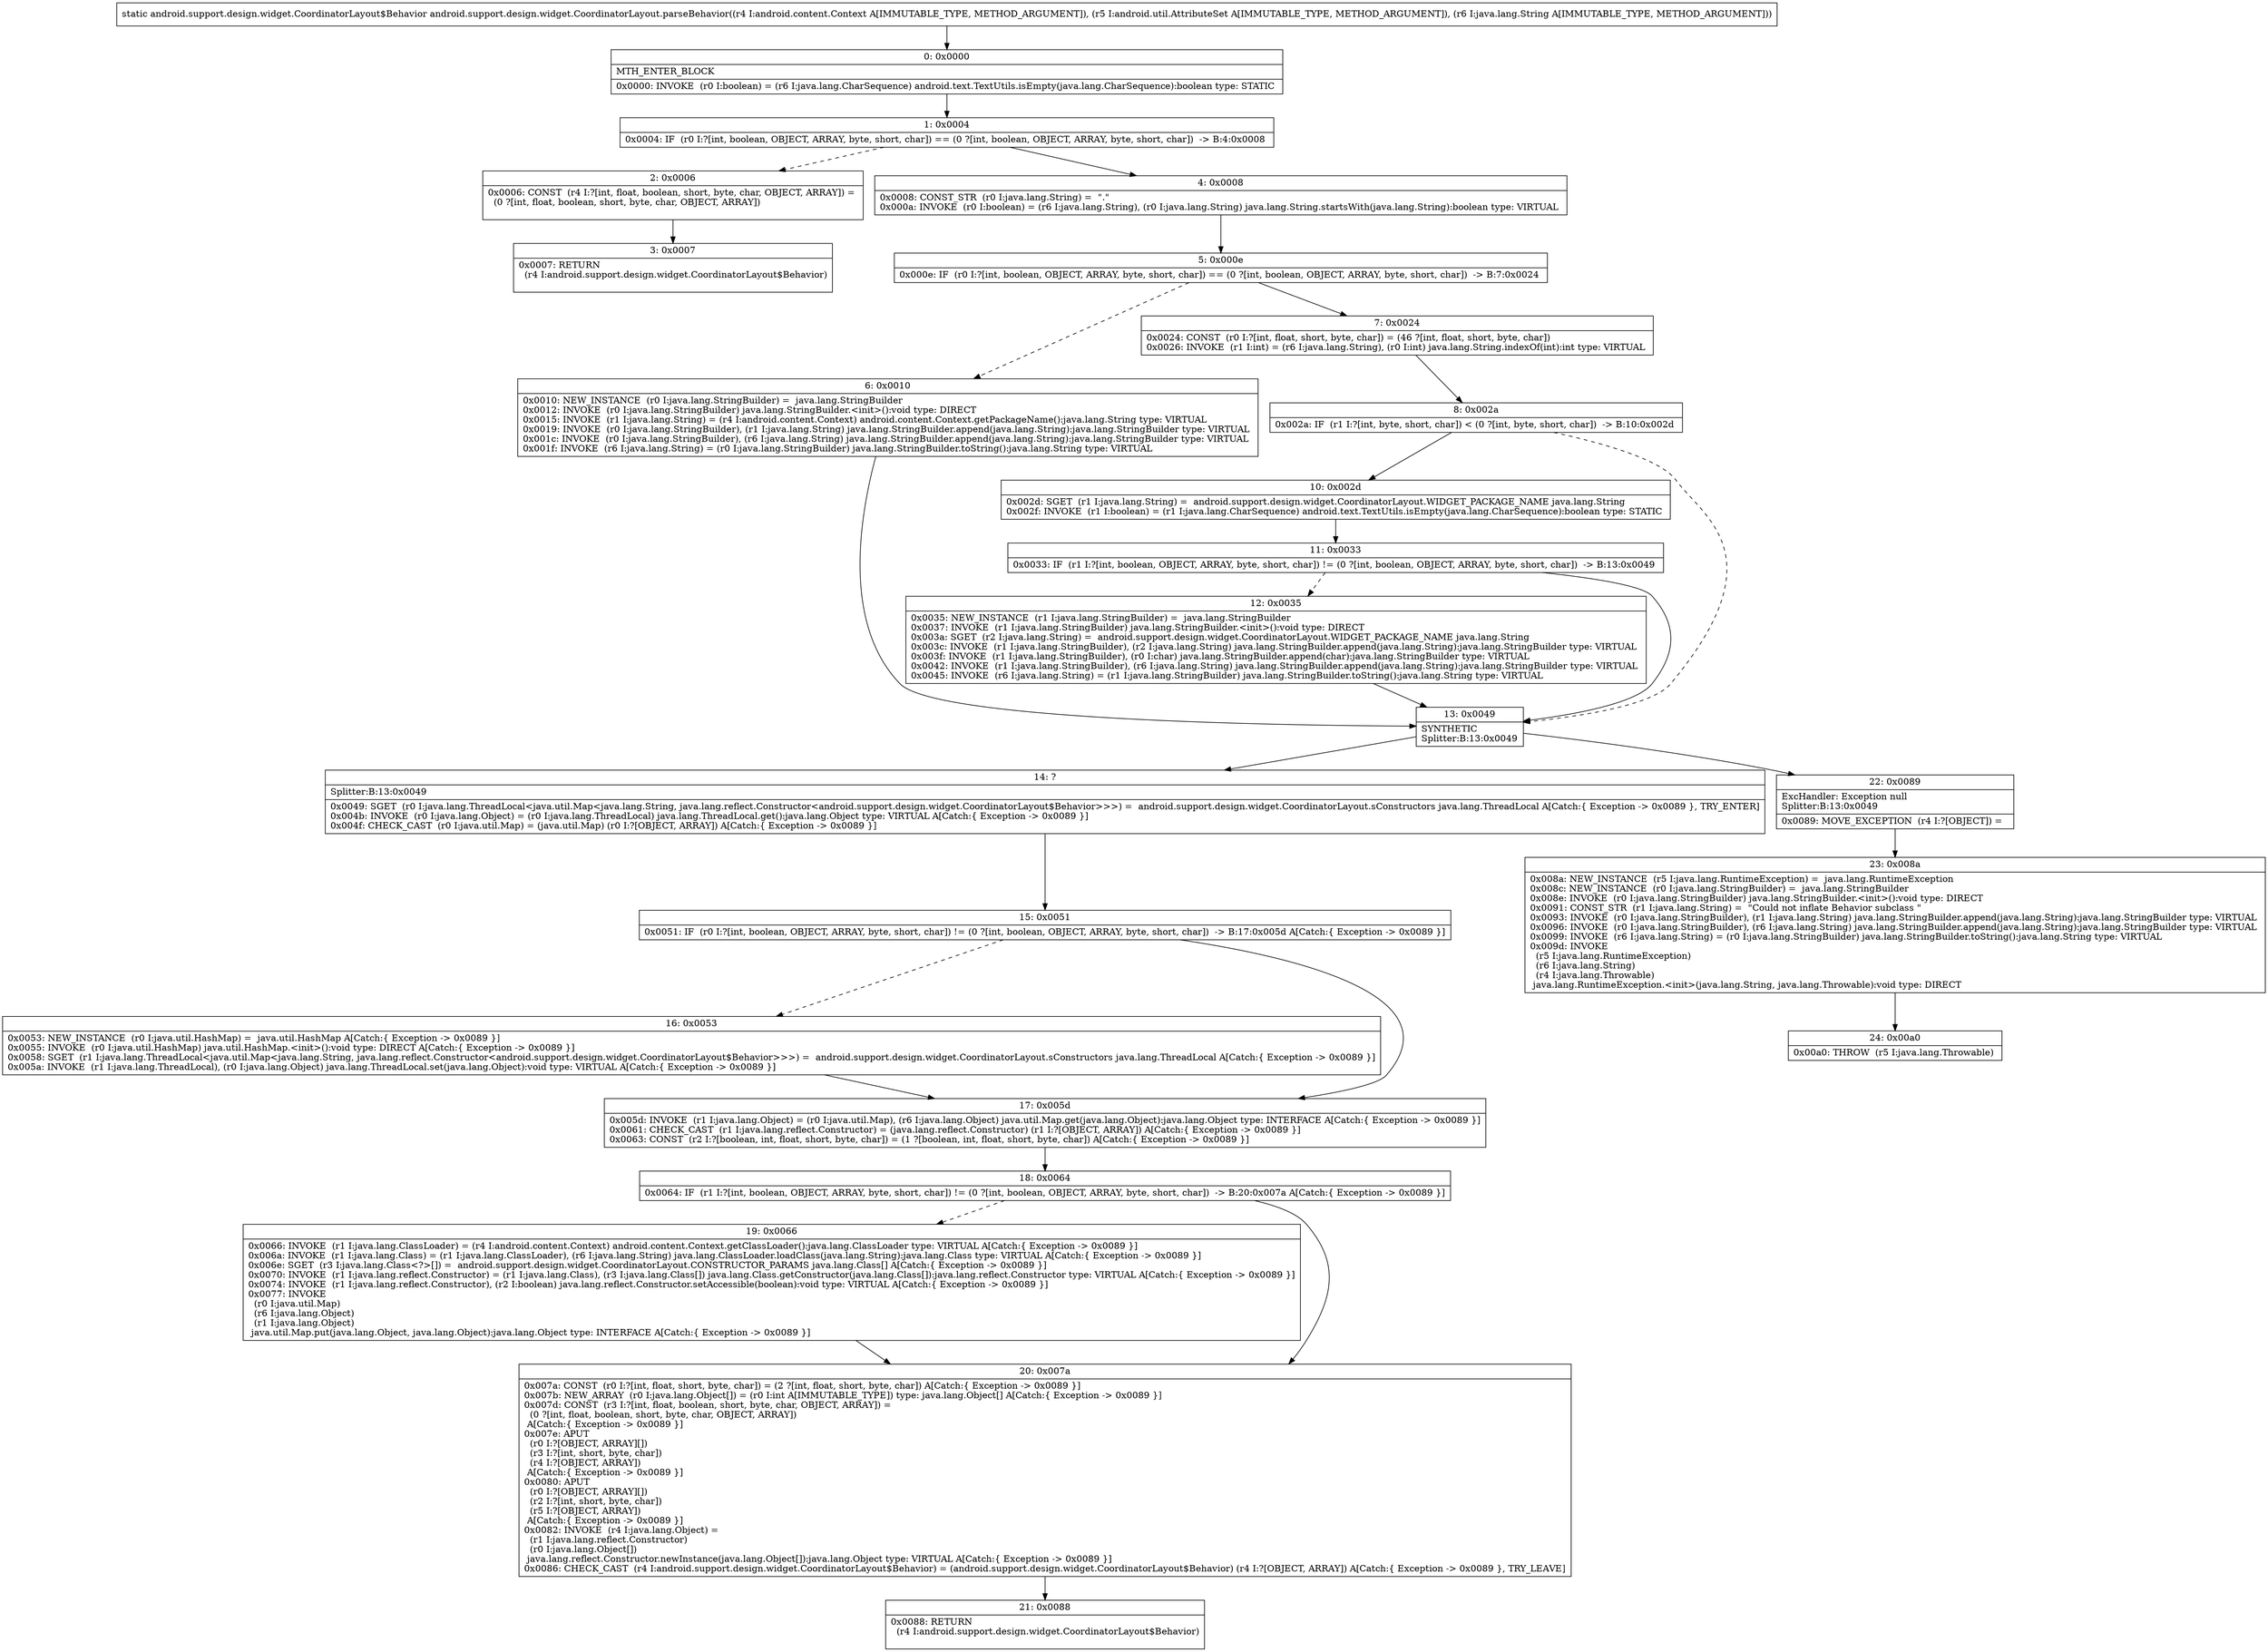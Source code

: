 digraph "CFG forandroid.support.design.widget.CoordinatorLayout.parseBehavior(Landroid\/content\/Context;Landroid\/util\/AttributeSet;Ljava\/lang\/String;)Landroid\/support\/design\/widget\/CoordinatorLayout$Behavior;" {
Node_0 [shape=record,label="{0\:\ 0x0000|MTH_ENTER_BLOCK\l|0x0000: INVOKE  (r0 I:boolean) = (r6 I:java.lang.CharSequence) android.text.TextUtils.isEmpty(java.lang.CharSequence):boolean type: STATIC \l}"];
Node_1 [shape=record,label="{1\:\ 0x0004|0x0004: IF  (r0 I:?[int, boolean, OBJECT, ARRAY, byte, short, char]) == (0 ?[int, boolean, OBJECT, ARRAY, byte, short, char])  \-\> B:4:0x0008 \l}"];
Node_2 [shape=record,label="{2\:\ 0x0006|0x0006: CONST  (r4 I:?[int, float, boolean, short, byte, char, OBJECT, ARRAY]) = \l  (0 ?[int, float, boolean, short, byte, char, OBJECT, ARRAY])\l \l}"];
Node_3 [shape=record,label="{3\:\ 0x0007|0x0007: RETURN  \l  (r4 I:android.support.design.widget.CoordinatorLayout$Behavior)\l \l}"];
Node_4 [shape=record,label="{4\:\ 0x0008|0x0008: CONST_STR  (r0 I:java.lang.String) =  \".\" \l0x000a: INVOKE  (r0 I:boolean) = (r6 I:java.lang.String), (r0 I:java.lang.String) java.lang.String.startsWith(java.lang.String):boolean type: VIRTUAL \l}"];
Node_5 [shape=record,label="{5\:\ 0x000e|0x000e: IF  (r0 I:?[int, boolean, OBJECT, ARRAY, byte, short, char]) == (0 ?[int, boolean, OBJECT, ARRAY, byte, short, char])  \-\> B:7:0x0024 \l}"];
Node_6 [shape=record,label="{6\:\ 0x0010|0x0010: NEW_INSTANCE  (r0 I:java.lang.StringBuilder) =  java.lang.StringBuilder \l0x0012: INVOKE  (r0 I:java.lang.StringBuilder) java.lang.StringBuilder.\<init\>():void type: DIRECT \l0x0015: INVOKE  (r1 I:java.lang.String) = (r4 I:android.content.Context) android.content.Context.getPackageName():java.lang.String type: VIRTUAL \l0x0019: INVOKE  (r0 I:java.lang.StringBuilder), (r1 I:java.lang.String) java.lang.StringBuilder.append(java.lang.String):java.lang.StringBuilder type: VIRTUAL \l0x001c: INVOKE  (r0 I:java.lang.StringBuilder), (r6 I:java.lang.String) java.lang.StringBuilder.append(java.lang.String):java.lang.StringBuilder type: VIRTUAL \l0x001f: INVOKE  (r6 I:java.lang.String) = (r0 I:java.lang.StringBuilder) java.lang.StringBuilder.toString():java.lang.String type: VIRTUAL \l}"];
Node_7 [shape=record,label="{7\:\ 0x0024|0x0024: CONST  (r0 I:?[int, float, short, byte, char]) = (46 ?[int, float, short, byte, char]) \l0x0026: INVOKE  (r1 I:int) = (r6 I:java.lang.String), (r0 I:int) java.lang.String.indexOf(int):int type: VIRTUAL \l}"];
Node_8 [shape=record,label="{8\:\ 0x002a|0x002a: IF  (r1 I:?[int, byte, short, char]) \< (0 ?[int, byte, short, char])  \-\> B:10:0x002d \l}"];
Node_10 [shape=record,label="{10\:\ 0x002d|0x002d: SGET  (r1 I:java.lang.String) =  android.support.design.widget.CoordinatorLayout.WIDGET_PACKAGE_NAME java.lang.String \l0x002f: INVOKE  (r1 I:boolean) = (r1 I:java.lang.CharSequence) android.text.TextUtils.isEmpty(java.lang.CharSequence):boolean type: STATIC \l}"];
Node_11 [shape=record,label="{11\:\ 0x0033|0x0033: IF  (r1 I:?[int, boolean, OBJECT, ARRAY, byte, short, char]) != (0 ?[int, boolean, OBJECT, ARRAY, byte, short, char])  \-\> B:13:0x0049 \l}"];
Node_12 [shape=record,label="{12\:\ 0x0035|0x0035: NEW_INSTANCE  (r1 I:java.lang.StringBuilder) =  java.lang.StringBuilder \l0x0037: INVOKE  (r1 I:java.lang.StringBuilder) java.lang.StringBuilder.\<init\>():void type: DIRECT \l0x003a: SGET  (r2 I:java.lang.String) =  android.support.design.widget.CoordinatorLayout.WIDGET_PACKAGE_NAME java.lang.String \l0x003c: INVOKE  (r1 I:java.lang.StringBuilder), (r2 I:java.lang.String) java.lang.StringBuilder.append(java.lang.String):java.lang.StringBuilder type: VIRTUAL \l0x003f: INVOKE  (r1 I:java.lang.StringBuilder), (r0 I:char) java.lang.StringBuilder.append(char):java.lang.StringBuilder type: VIRTUAL \l0x0042: INVOKE  (r1 I:java.lang.StringBuilder), (r6 I:java.lang.String) java.lang.StringBuilder.append(java.lang.String):java.lang.StringBuilder type: VIRTUAL \l0x0045: INVOKE  (r6 I:java.lang.String) = (r1 I:java.lang.StringBuilder) java.lang.StringBuilder.toString():java.lang.String type: VIRTUAL \l}"];
Node_13 [shape=record,label="{13\:\ 0x0049|SYNTHETIC\lSplitter:B:13:0x0049\l}"];
Node_14 [shape=record,label="{14\:\ ?|Splitter:B:13:0x0049\l|0x0049: SGET  (r0 I:java.lang.ThreadLocal\<java.util.Map\<java.lang.String, java.lang.reflect.Constructor\<android.support.design.widget.CoordinatorLayout$Behavior\>\>\>) =  android.support.design.widget.CoordinatorLayout.sConstructors java.lang.ThreadLocal A[Catch:\{ Exception \-\> 0x0089 \}, TRY_ENTER]\l0x004b: INVOKE  (r0 I:java.lang.Object) = (r0 I:java.lang.ThreadLocal) java.lang.ThreadLocal.get():java.lang.Object type: VIRTUAL A[Catch:\{ Exception \-\> 0x0089 \}]\l0x004f: CHECK_CAST  (r0 I:java.util.Map) = (java.util.Map) (r0 I:?[OBJECT, ARRAY]) A[Catch:\{ Exception \-\> 0x0089 \}]\l}"];
Node_15 [shape=record,label="{15\:\ 0x0051|0x0051: IF  (r0 I:?[int, boolean, OBJECT, ARRAY, byte, short, char]) != (0 ?[int, boolean, OBJECT, ARRAY, byte, short, char])  \-\> B:17:0x005d A[Catch:\{ Exception \-\> 0x0089 \}]\l}"];
Node_16 [shape=record,label="{16\:\ 0x0053|0x0053: NEW_INSTANCE  (r0 I:java.util.HashMap) =  java.util.HashMap A[Catch:\{ Exception \-\> 0x0089 \}]\l0x0055: INVOKE  (r0 I:java.util.HashMap) java.util.HashMap.\<init\>():void type: DIRECT A[Catch:\{ Exception \-\> 0x0089 \}]\l0x0058: SGET  (r1 I:java.lang.ThreadLocal\<java.util.Map\<java.lang.String, java.lang.reflect.Constructor\<android.support.design.widget.CoordinatorLayout$Behavior\>\>\>) =  android.support.design.widget.CoordinatorLayout.sConstructors java.lang.ThreadLocal A[Catch:\{ Exception \-\> 0x0089 \}]\l0x005a: INVOKE  (r1 I:java.lang.ThreadLocal), (r0 I:java.lang.Object) java.lang.ThreadLocal.set(java.lang.Object):void type: VIRTUAL A[Catch:\{ Exception \-\> 0x0089 \}]\l}"];
Node_17 [shape=record,label="{17\:\ 0x005d|0x005d: INVOKE  (r1 I:java.lang.Object) = (r0 I:java.util.Map), (r6 I:java.lang.Object) java.util.Map.get(java.lang.Object):java.lang.Object type: INTERFACE A[Catch:\{ Exception \-\> 0x0089 \}]\l0x0061: CHECK_CAST  (r1 I:java.lang.reflect.Constructor) = (java.lang.reflect.Constructor) (r1 I:?[OBJECT, ARRAY]) A[Catch:\{ Exception \-\> 0x0089 \}]\l0x0063: CONST  (r2 I:?[boolean, int, float, short, byte, char]) = (1 ?[boolean, int, float, short, byte, char]) A[Catch:\{ Exception \-\> 0x0089 \}]\l}"];
Node_18 [shape=record,label="{18\:\ 0x0064|0x0064: IF  (r1 I:?[int, boolean, OBJECT, ARRAY, byte, short, char]) != (0 ?[int, boolean, OBJECT, ARRAY, byte, short, char])  \-\> B:20:0x007a A[Catch:\{ Exception \-\> 0x0089 \}]\l}"];
Node_19 [shape=record,label="{19\:\ 0x0066|0x0066: INVOKE  (r1 I:java.lang.ClassLoader) = (r4 I:android.content.Context) android.content.Context.getClassLoader():java.lang.ClassLoader type: VIRTUAL A[Catch:\{ Exception \-\> 0x0089 \}]\l0x006a: INVOKE  (r1 I:java.lang.Class) = (r1 I:java.lang.ClassLoader), (r6 I:java.lang.String) java.lang.ClassLoader.loadClass(java.lang.String):java.lang.Class type: VIRTUAL A[Catch:\{ Exception \-\> 0x0089 \}]\l0x006e: SGET  (r3 I:java.lang.Class\<?\>[]) =  android.support.design.widget.CoordinatorLayout.CONSTRUCTOR_PARAMS java.lang.Class[] A[Catch:\{ Exception \-\> 0x0089 \}]\l0x0070: INVOKE  (r1 I:java.lang.reflect.Constructor) = (r1 I:java.lang.Class), (r3 I:java.lang.Class[]) java.lang.Class.getConstructor(java.lang.Class[]):java.lang.reflect.Constructor type: VIRTUAL A[Catch:\{ Exception \-\> 0x0089 \}]\l0x0074: INVOKE  (r1 I:java.lang.reflect.Constructor), (r2 I:boolean) java.lang.reflect.Constructor.setAccessible(boolean):void type: VIRTUAL A[Catch:\{ Exception \-\> 0x0089 \}]\l0x0077: INVOKE  \l  (r0 I:java.util.Map)\l  (r6 I:java.lang.Object)\l  (r1 I:java.lang.Object)\l java.util.Map.put(java.lang.Object, java.lang.Object):java.lang.Object type: INTERFACE A[Catch:\{ Exception \-\> 0x0089 \}]\l}"];
Node_20 [shape=record,label="{20\:\ 0x007a|0x007a: CONST  (r0 I:?[int, float, short, byte, char]) = (2 ?[int, float, short, byte, char]) A[Catch:\{ Exception \-\> 0x0089 \}]\l0x007b: NEW_ARRAY  (r0 I:java.lang.Object[]) = (r0 I:int A[IMMUTABLE_TYPE]) type: java.lang.Object[] A[Catch:\{ Exception \-\> 0x0089 \}]\l0x007d: CONST  (r3 I:?[int, float, boolean, short, byte, char, OBJECT, ARRAY]) = \l  (0 ?[int, float, boolean, short, byte, char, OBJECT, ARRAY])\l A[Catch:\{ Exception \-\> 0x0089 \}]\l0x007e: APUT  \l  (r0 I:?[OBJECT, ARRAY][])\l  (r3 I:?[int, short, byte, char])\l  (r4 I:?[OBJECT, ARRAY])\l A[Catch:\{ Exception \-\> 0x0089 \}]\l0x0080: APUT  \l  (r0 I:?[OBJECT, ARRAY][])\l  (r2 I:?[int, short, byte, char])\l  (r5 I:?[OBJECT, ARRAY])\l A[Catch:\{ Exception \-\> 0x0089 \}]\l0x0082: INVOKE  (r4 I:java.lang.Object) = \l  (r1 I:java.lang.reflect.Constructor)\l  (r0 I:java.lang.Object[])\l java.lang.reflect.Constructor.newInstance(java.lang.Object[]):java.lang.Object type: VIRTUAL A[Catch:\{ Exception \-\> 0x0089 \}]\l0x0086: CHECK_CAST  (r4 I:android.support.design.widget.CoordinatorLayout$Behavior) = (android.support.design.widget.CoordinatorLayout$Behavior) (r4 I:?[OBJECT, ARRAY]) A[Catch:\{ Exception \-\> 0x0089 \}, TRY_LEAVE]\l}"];
Node_21 [shape=record,label="{21\:\ 0x0088|0x0088: RETURN  \l  (r4 I:android.support.design.widget.CoordinatorLayout$Behavior)\l \l}"];
Node_22 [shape=record,label="{22\:\ 0x0089|ExcHandler: Exception null\lSplitter:B:13:0x0049\l|0x0089: MOVE_EXCEPTION  (r4 I:?[OBJECT]) =  \l}"];
Node_23 [shape=record,label="{23\:\ 0x008a|0x008a: NEW_INSTANCE  (r5 I:java.lang.RuntimeException) =  java.lang.RuntimeException \l0x008c: NEW_INSTANCE  (r0 I:java.lang.StringBuilder) =  java.lang.StringBuilder \l0x008e: INVOKE  (r0 I:java.lang.StringBuilder) java.lang.StringBuilder.\<init\>():void type: DIRECT \l0x0091: CONST_STR  (r1 I:java.lang.String) =  \"Could not inflate Behavior subclass \" \l0x0093: INVOKE  (r0 I:java.lang.StringBuilder), (r1 I:java.lang.String) java.lang.StringBuilder.append(java.lang.String):java.lang.StringBuilder type: VIRTUAL \l0x0096: INVOKE  (r0 I:java.lang.StringBuilder), (r6 I:java.lang.String) java.lang.StringBuilder.append(java.lang.String):java.lang.StringBuilder type: VIRTUAL \l0x0099: INVOKE  (r6 I:java.lang.String) = (r0 I:java.lang.StringBuilder) java.lang.StringBuilder.toString():java.lang.String type: VIRTUAL \l0x009d: INVOKE  \l  (r5 I:java.lang.RuntimeException)\l  (r6 I:java.lang.String)\l  (r4 I:java.lang.Throwable)\l java.lang.RuntimeException.\<init\>(java.lang.String, java.lang.Throwable):void type: DIRECT \l}"];
Node_24 [shape=record,label="{24\:\ 0x00a0|0x00a0: THROW  (r5 I:java.lang.Throwable) \l}"];
MethodNode[shape=record,label="{static android.support.design.widget.CoordinatorLayout$Behavior android.support.design.widget.CoordinatorLayout.parseBehavior((r4 I:android.content.Context A[IMMUTABLE_TYPE, METHOD_ARGUMENT]), (r5 I:android.util.AttributeSet A[IMMUTABLE_TYPE, METHOD_ARGUMENT]), (r6 I:java.lang.String A[IMMUTABLE_TYPE, METHOD_ARGUMENT])) }"];
MethodNode -> Node_0;
Node_0 -> Node_1;
Node_1 -> Node_2[style=dashed];
Node_1 -> Node_4;
Node_2 -> Node_3;
Node_4 -> Node_5;
Node_5 -> Node_6[style=dashed];
Node_5 -> Node_7;
Node_6 -> Node_13;
Node_7 -> Node_8;
Node_8 -> Node_10;
Node_8 -> Node_13[style=dashed];
Node_10 -> Node_11;
Node_11 -> Node_12[style=dashed];
Node_11 -> Node_13;
Node_12 -> Node_13;
Node_13 -> Node_14;
Node_13 -> Node_22;
Node_14 -> Node_15;
Node_15 -> Node_16[style=dashed];
Node_15 -> Node_17;
Node_16 -> Node_17;
Node_17 -> Node_18;
Node_18 -> Node_19[style=dashed];
Node_18 -> Node_20;
Node_19 -> Node_20;
Node_20 -> Node_21;
Node_22 -> Node_23;
Node_23 -> Node_24;
}

